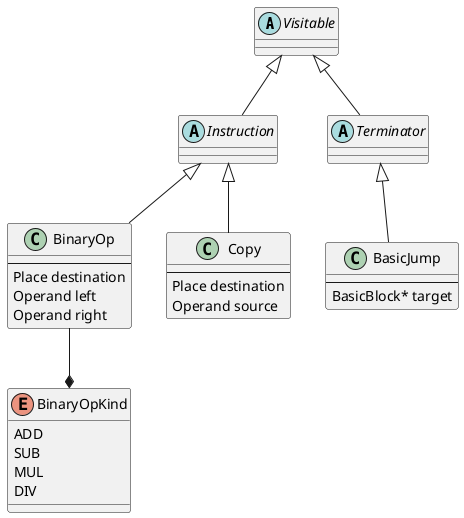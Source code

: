 @startuml

abstract class Visitable

abstract class Instruction
abstract class Terminator

enum BinaryOpKind {
    ADD
    SUB
    MUL
    DIV
}

class BinaryOp {
    --
    Place destination
    Operand left
    Operand right
}

class Copy {
    --
    Place destination
    Operand source
}

class BasicJump {
    --
    BasicBlock* target
}


Visitable <|-- Instruction
Visitable <|-- Terminator

Instruction <|-- BinaryOp
Instruction <|-- Copy

Terminator <|-- BasicJump

BinaryOp --* BinaryOpKind


@enduml

